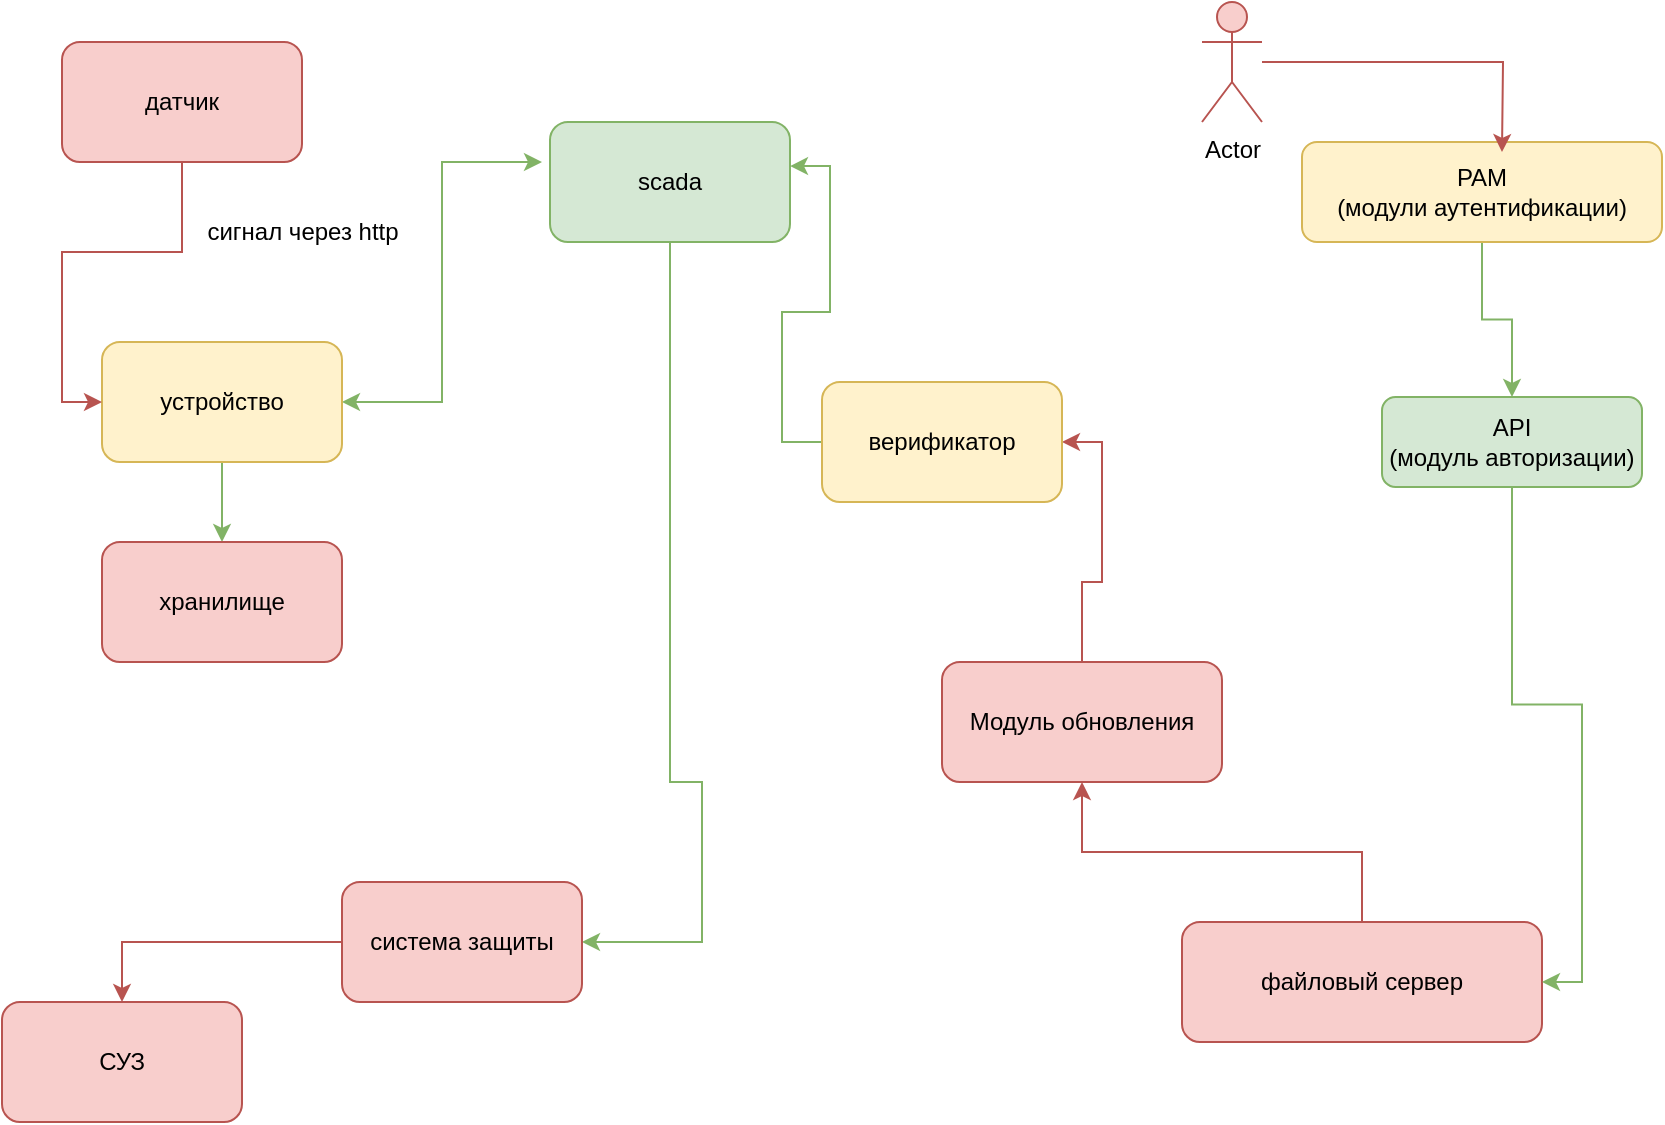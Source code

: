 <mxfile version="21.2.1" type="device">
  <diagram name="Страница 1" id="OuYo_p7GmuQ4alSBvR_b">
    <mxGraphModel dx="883" dy="479" grid="1" gridSize="10" guides="1" tooltips="1" connect="1" arrows="1" fold="1" page="1" pageScale="1" pageWidth="827" pageHeight="1169" math="0" shadow="0">
      <root>
        <mxCell id="0" />
        <mxCell id="1" parent="0" />
        <mxCell id="wuKYckKzc64fhrf6RmMG-6" style="edgeStyle=orthogonalEdgeStyle;rounded=0;orthogonalLoop=1;jettySize=auto;html=1;fillColor=#d5e8d4;strokeColor=#82b366;startArrow=classic;startFill=1;" edge="1" parent="1" source="wuKYckKzc64fhrf6RmMG-2">
          <mxGeometry relative="1" as="geometry">
            <mxPoint x="290" y="80" as="targetPoint" />
            <Array as="points">
              <mxPoint x="240" y="200" />
              <mxPoint x="240" y="80" />
            </Array>
          </mxGeometry>
        </mxCell>
        <mxCell id="wuKYckKzc64fhrf6RmMG-17" style="edgeStyle=orthogonalEdgeStyle;rounded=0;orthogonalLoop=1;jettySize=auto;html=1;exitX=0.5;exitY=1;exitDx=0;exitDy=0;entryX=0.5;entryY=0;entryDx=0;entryDy=0;fillColor=#d5e8d4;strokeColor=#82b366;" edge="1" parent="1" source="wuKYckKzc64fhrf6RmMG-2" target="wuKYckKzc64fhrf6RmMG-16">
          <mxGeometry relative="1" as="geometry" />
        </mxCell>
        <mxCell id="wuKYckKzc64fhrf6RmMG-2" value="устройство" style="rounded=1;whiteSpace=wrap;html=1;fillColor=#fff2cc;strokeColor=#d6b656;" vertex="1" parent="1">
          <mxGeometry x="70" y="170" width="120" height="60" as="geometry" />
        </mxCell>
        <mxCell id="wuKYckKzc64fhrf6RmMG-4" style="edgeStyle=orthogonalEdgeStyle;rounded=0;orthogonalLoop=1;jettySize=auto;html=1;entryX=0;entryY=0.5;entryDx=0;entryDy=0;fillColor=#f8cecc;strokeColor=#b85450;" edge="1" parent="1" source="wuKYckKzc64fhrf6RmMG-3" target="wuKYckKzc64fhrf6RmMG-2">
          <mxGeometry relative="1" as="geometry" />
        </mxCell>
        <mxCell id="wuKYckKzc64fhrf6RmMG-3" value="датчик" style="rounded=1;whiteSpace=wrap;html=1;fillColor=#f8cecc;strokeColor=#b85450;" vertex="1" parent="1">
          <mxGeometry x="50" y="20" width="120" height="60" as="geometry" />
        </mxCell>
        <mxCell id="wuKYckKzc64fhrf6RmMG-14" style="edgeStyle=orthogonalEdgeStyle;rounded=0;orthogonalLoop=1;jettySize=auto;html=1;entryX=1;entryY=0.5;entryDx=0;entryDy=0;fillColor=#d5e8d4;strokeColor=#82b366;" edge="1" parent="1" source="wuKYckKzc64fhrf6RmMG-5" target="wuKYckKzc64fhrf6RmMG-13">
          <mxGeometry relative="1" as="geometry">
            <Array as="points">
              <mxPoint x="354" y="390" />
              <mxPoint x="370" y="390" />
              <mxPoint x="370" y="470" />
            </Array>
          </mxGeometry>
        </mxCell>
        <mxCell id="wuKYckKzc64fhrf6RmMG-5" value="scada" style="rounded=1;whiteSpace=wrap;html=1;fillColor=#d5e8d4;strokeColor=#82b366;" vertex="1" parent="1">
          <mxGeometry x="294" y="60" width="120" height="60" as="geometry" />
        </mxCell>
        <mxCell id="wuKYckKzc64fhrf6RmMG-46" style="edgeStyle=orthogonalEdgeStyle;rounded=0;orthogonalLoop=1;jettySize=auto;html=1;entryX=0.5;entryY=1;entryDx=0;entryDy=0;fillColor=#f8cecc;strokeColor=#b85450;" edge="1" parent="1" source="wuKYckKzc64fhrf6RmMG-7" target="wuKYckKzc64fhrf6RmMG-10">
          <mxGeometry relative="1" as="geometry" />
        </mxCell>
        <mxCell id="wuKYckKzc64fhrf6RmMG-7" value="файловый сервер" style="rounded=1;whiteSpace=wrap;html=1;fillColor=#f8cecc;strokeColor=#b85450;" vertex="1" parent="1">
          <mxGeometry x="610" y="460" width="180" height="60" as="geometry" />
        </mxCell>
        <mxCell id="wuKYckKzc64fhrf6RmMG-40" style="edgeStyle=orthogonalEdgeStyle;rounded=0;orthogonalLoop=1;jettySize=auto;html=1;fillColor=#d5e8d4;strokeColor=#82b366;" edge="1" parent="1" source="wuKYckKzc64fhrf6RmMG-8" target="wuKYckKzc64fhrf6RmMG-39">
          <mxGeometry relative="1" as="geometry" />
        </mxCell>
        <mxCell id="wuKYckKzc64fhrf6RmMG-8" value="PAM&lt;br&gt;(модули аутентификации)" style="rounded=1;whiteSpace=wrap;html=1;fillColor=#fff2cc;strokeColor=#d6b656;" vertex="1" parent="1">
          <mxGeometry x="670" y="70" width="180" height="50" as="geometry" />
        </mxCell>
        <mxCell id="wuKYckKzc64fhrf6RmMG-43" style="edgeStyle=orthogonalEdgeStyle;rounded=0;orthogonalLoop=1;jettySize=auto;html=1;entryX=1;entryY=0.5;entryDx=0;entryDy=0;fillColor=#f8cecc;strokeColor=#b85450;" edge="1" parent="1" source="wuKYckKzc64fhrf6RmMG-10" target="wuKYckKzc64fhrf6RmMG-42">
          <mxGeometry relative="1" as="geometry" />
        </mxCell>
        <mxCell id="wuKYckKzc64fhrf6RmMG-10" value="Модуль обновления" style="rounded=1;whiteSpace=wrap;html=1;fillColor=#f8cecc;strokeColor=#b85450;" vertex="1" parent="1">
          <mxGeometry x="490" y="330" width="140" height="60" as="geometry" />
        </mxCell>
        <mxCell id="wuKYckKzc64fhrf6RmMG-18" style="edgeStyle=orthogonalEdgeStyle;rounded=0;orthogonalLoop=1;jettySize=auto;html=1;entryX=0.5;entryY=0;entryDx=0;entryDy=0;fillColor=#f8cecc;strokeColor=#b85450;" edge="1" parent="1" source="wuKYckKzc64fhrf6RmMG-13" target="wuKYckKzc64fhrf6RmMG-20">
          <mxGeometry relative="1" as="geometry">
            <mxPoint x="110" y="470" as="targetPoint" />
          </mxGeometry>
        </mxCell>
        <mxCell id="wuKYckKzc64fhrf6RmMG-13" value="система защиты" style="rounded=1;whiteSpace=wrap;html=1;fillColor=#f8cecc;strokeColor=#b85450;" vertex="1" parent="1">
          <mxGeometry x="190" y="440" width="120" height="60" as="geometry" />
        </mxCell>
        <mxCell id="wuKYckKzc64fhrf6RmMG-16" value="хранилище" style="rounded=1;whiteSpace=wrap;html=1;fillColor=#f8cecc;strokeColor=#b85450;" vertex="1" parent="1">
          <mxGeometry x="70" y="270" width="120" height="60" as="geometry" />
        </mxCell>
        <mxCell id="wuKYckKzc64fhrf6RmMG-20" value="СУЗ" style="rounded=1;whiteSpace=wrap;html=1;fillColor=#f8cecc;strokeColor=#b85450;" vertex="1" parent="1">
          <mxGeometry x="20" y="500" width="120" height="60" as="geometry" />
        </mxCell>
        <mxCell id="wuKYckKzc64fhrf6RmMG-21" value="сигнал через http" style="text;html=1;align=center;verticalAlign=middle;resizable=0;points=[];autosize=1;strokeColor=none;fillColor=none;" vertex="1" parent="1">
          <mxGeometry x="110" y="100" width="120" height="30" as="geometry" />
        </mxCell>
        <mxCell id="wuKYckKzc64fhrf6RmMG-28" style="edgeStyle=orthogonalEdgeStyle;rounded=0;orthogonalLoop=1;jettySize=auto;html=1;entryX=0.5;entryY=0;entryDx=0;entryDy=0;fillColor=#f8cecc;strokeColor=#b85450;" edge="1" parent="1" source="wuKYckKzc64fhrf6RmMG-22">
          <mxGeometry relative="1" as="geometry">
            <mxPoint x="770" y="75" as="targetPoint" />
          </mxGeometry>
        </mxCell>
        <mxCell id="wuKYckKzc64fhrf6RmMG-22" value="Actor" style="shape=umlActor;verticalLabelPosition=bottom;verticalAlign=top;html=1;outlineConnect=0;fillColor=#f8cecc;strokeColor=#b85450;" vertex="1" parent="1">
          <mxGeometry x="620" width="30" height="60" as="geometry" />
        </mxCell>
        <mxCell id="wuKYckKzc64fhrf6RmMG-45" style="edgeStyle=orthogonalEdgeStyle;rounded=0;orthogonalLoop=1;jettySize=auto;html=1;entryX=1;entryY=0.5;entryDx=0;entryDy=0;fillColor=#d5e8d4;strokeColor=#82b366;" edge="1" parent="1" source="wuKYckKzc64fhrf6RmMG-39" target="wuKYckKzc64fhrf6RmMG-7">
          <mxGeometry relative="1" as="geometry" />
        </mxCell>
        <mxCell id="wuKYckKzc64fhrf6RmMG-39" value="API&lt;br&gt;(модуль авторизации)" style="rounded=1;whiteSpace=wrap;html=1;fillColor=#d5e8d4;strokeColor=#82b366;" vertex="1" parent="1">
          <mxGeometry x="710" y="197.5" width="130" height="45" as="geometry" />
        </mxCell>
        <mxCell id="wuKYckKzc64fhrf6RmMG-44" style="edgeStyle=orthogonalEdgeStyle;rounded=0;orthogonalLoop=1;jettySize=auto;html=1;entryX=1;entryY=0.367;entryDx=0;entryDy=0;entryPerimeter=0;fillColor=#d5e8d4;strokeColor=#82b366;" edge="1" parent="1" source="wuKYckKzc64fhrf6RmMG-42" target="wuKYckKzc64fhrf6RmMG-5">
          <mxGeometry relative="1" as="geometry" />
        </mxCell>
        <mxCell id="wuKYckKzc64fhrf6RmMG-42" value="верификатор" style="rounded=1;whiteSpace=wrap;html=1;fillColor=#fff2cc;strokeColor=#d6b656;" vertex="1" parent="1">
          <mxGeometry x="430" y="190" width="120" height="60" as="geometry" />
        </mxCell>
      </root>
    </mxGraphModel>
  </diagram>
</mxfile>
